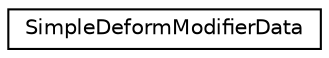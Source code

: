 digraph G
{
  edge [fontname="Helvetica",fontsize="10",labelfontname="Helvetica",labelfontsize="10"];
  node [fontname="Helvetica",fontsize="10",shape=record];
  rankdir=LR;
  Node1 [label="SimpleDeformModifierData",height=0.2,width=0.4,color="black", fillcolor="white", style="filled",URL="$d4/d13/structSimpleDeformModifierData.html"];
}
